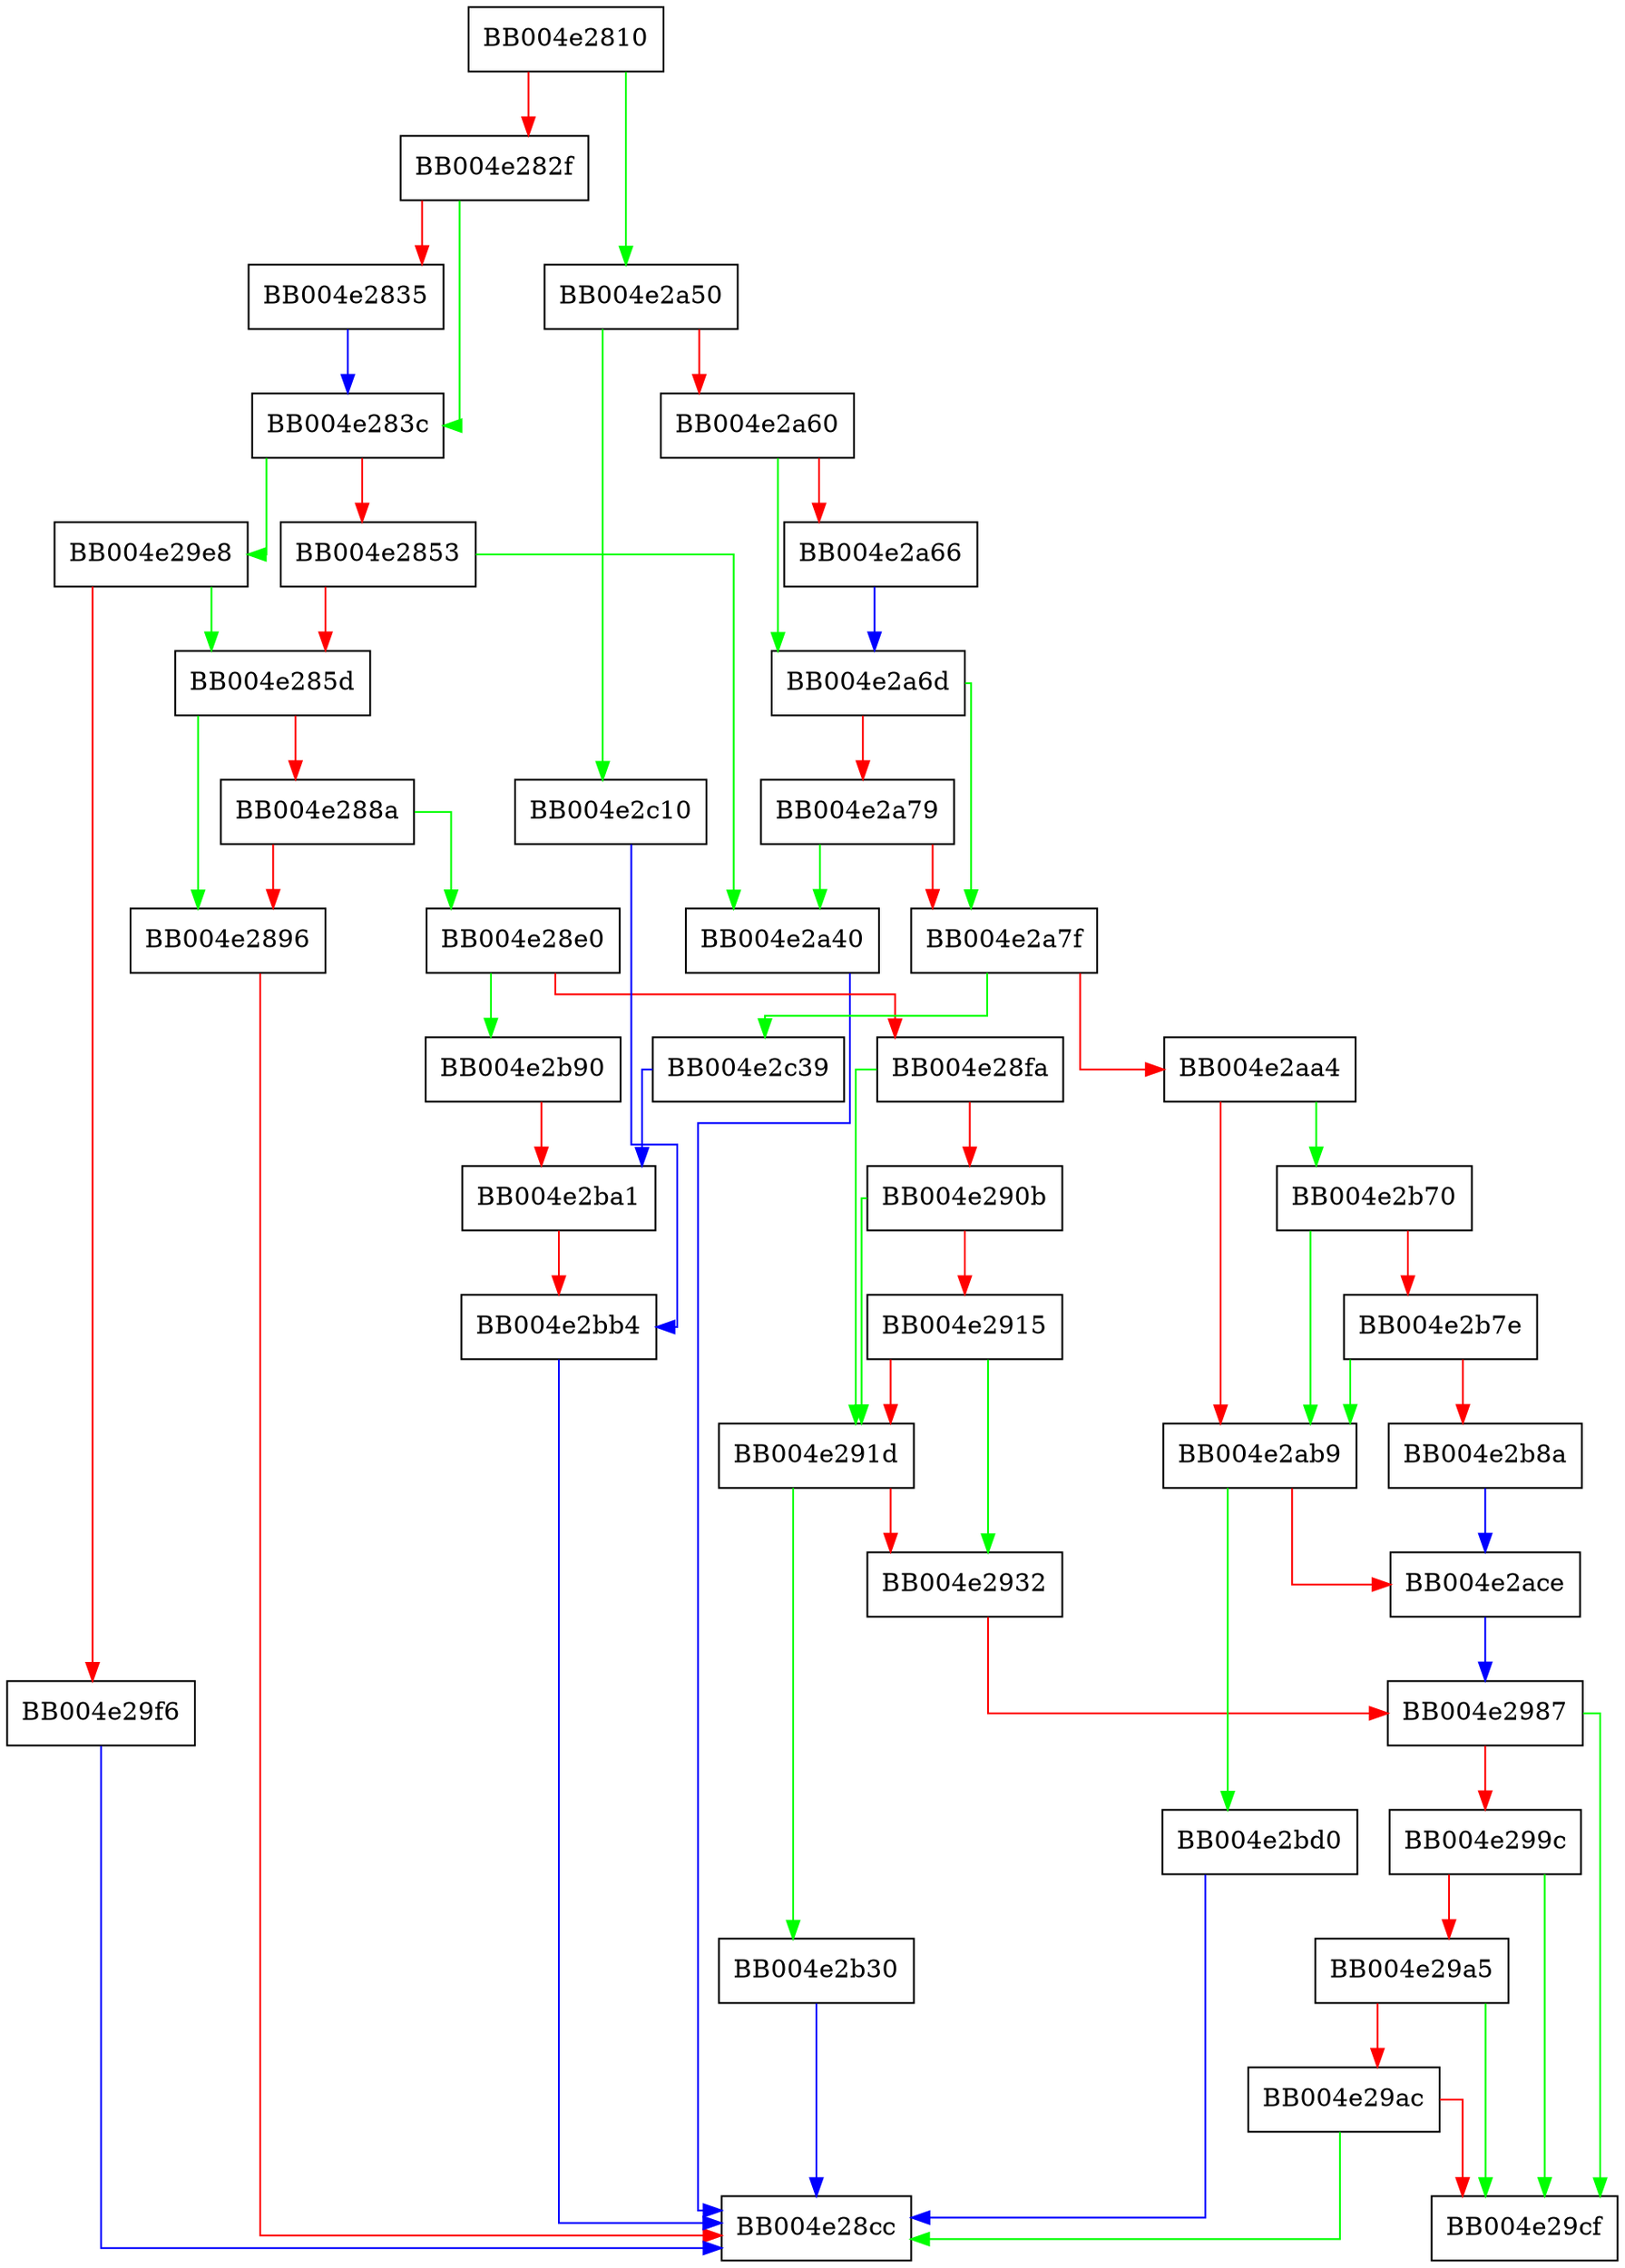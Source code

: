 digraph tls_post_process_server_certificate {
  node [shape="box"];
  graph [splines=ortho];
  BB004e2810 -> BB004e2a50 [color="green"];
  BB004e2810 -> BB004e282f [color="red"];
  BB004e282f -> BB004e283c [color="green"];
  BB004e282f -> BB004e2835 [color="red"];
  BB004e2835 -> BB004e283c [color="blue"];
  BB004e283c -> BB004e29e8 [color="green"];
  BB004e283c -> BB004e2853 [color="red"];
  BB004e2853 -> BB004e2a40 [color="green"];
  BB004e2853 -> BB004e285d [color="red"];
  BB004e285d -> BB004e2896 [color="green"];
  BB004e285d -> BB004e288a [color="red"];
  BB004e288a -> BB004e28e0 [color="green"];
  BB004e288a -> BB004e2896 [color="red"];
  BB004e2896 -> BB004e28cc [color="red"];
  BB004e28e0 -> BB004e2b90 [color="green"];
  BB004e28e0 -> BB004e28fa [color="red"];
  BB004e28fa -> BB004e291d [color="green"];
  BB004e28fa -> BB004e290b [color="red"];
  BB004e290b -> BB004e291d [color="green"];
  BB004e290b -> BB004e2915 [color="red"];
  BB004e2915 -> BB004e2932 [color="green"];
  BB004e2915 -> BB004e291d [color="red"];
  BB004e291d -> BB004e2b30 [color="green"];
  BB004e291d -> BB004e2932 [color="red"];
  BB004e2932 -> BB004e2987 [color="red"];
  BB004e2987 -> BB004e29cf [color="green"];
  BB004e2987 -> BB004e299c [color="red"];
  BB004e299c -> BB004e29cf [color="green"];
  BB004e299c -> BB004e29a5 [color="red"];
  BB004e29a5 -> BB004e29cf [color="green"];
  BB004e29a5 -> BB004e29ac [color="red"];
  BB004e29ac -> BB004e28cc [color="green"];
  BB004e29ac -> BB004e29cf [color="red"];
  BB004e29e8 -> BB004e285d [color="green"];
  BB004e29e8 -> BB004e29f6 [color="red"];
  BB004e29f6 -> BB004e28cc [color="blue"];
  BB004e2a40 -> BB004e28cc [color="blue"];
  BB004e2a50 -> BB004e2c10 [color="green"];
  BB004e2a50 -> BB004e2a60 [color="red"];
  BB004e2a60 -> BB004e2a6d [color="green"];
  BB004e2a60 -> BB004e2a66 [color="red"];
  BB004e2a66 -> BB004e2a6d [color="blue"];
  BB004e2a6d -> BB004e2a7f [color="green"];
  BB004e2a6d -> BB004e2a79 [color="red"];
  BB004e2a79 -> BB004e2a40 [color="green"];
  BB004e2a79 -> BB004e2a7f [color="red"];
  BB004e2a7f -> BB004e2c39 [color="green"];
  BB004e2a7f -> BB004e2aa4 [color="red"];
  BB004e2aa4 -> BB004e2b70 [color="green"];
  BB004e2aa4 -> BB004e2ab9 [color="red"];
  BB004e2ab9 -> BB004e2bd0 [color="green"];
  BB004e2ab9 -> BB004e2ace [color="red"];
  BB004e2ace -> BB004e2987 [color="blue"];
  BB004e2b30 -> BB004e28cc [color="blue"];
  BB004e2b70 -> BB004e2ab9 [color="green"];
  BB004e2b70 -> BB004e2b7e [color="red"];
  BB004e2b7e -> BB004e2ab9 [color="green"];
  BB004e2b7e -> BB004e2b8a [color="red"];
  BB004e2b8a -> BB004e2ace [color="blue"];
  BB004e2b90 -> BB004e2ba1 [color="red"];
  BB004e2ba1 -> BB004e2bb4 [color="red"];
  BB004e2bb4 -> BB004e28cc [color="blue"];
  BB004e2bd0 -> BB004e28cc [color="blue"];
  BB004e2c10 -> BB004e2bb4 [color="blue"];
  BB004e2c39 -> BB004e2ba1 [color="blue"];
}